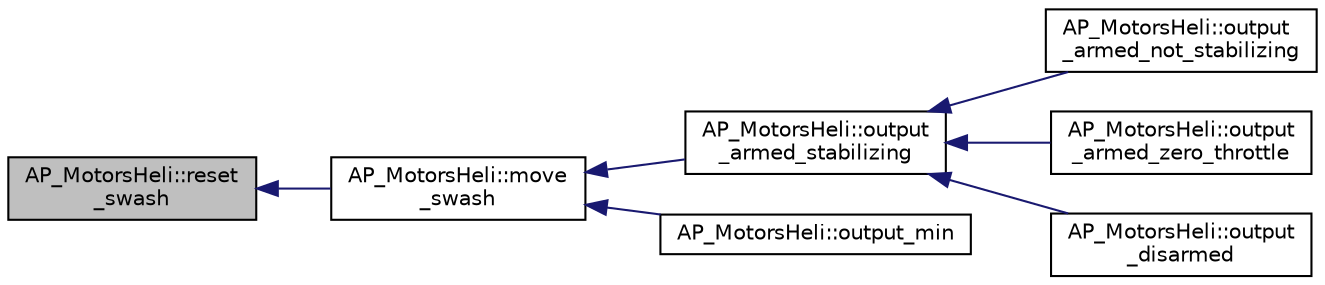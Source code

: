 digraph "AP_MotorsHeli::reset_swash"
{
 // INTERACTIVE_SVG=YES
  edge [fontname="Helvetica",fontsize="10",labelfontname="Helvetica",labelfontsize="10"];
  node [fontname="Helvetica",fontsize="10",shape=record];
  rankdir="LR";
  Node1 [label="AP_MotorsHeli::reset\l_swash",height=0.2,width=0.4,color="black", fillcolor="grey75", style="filled" fontcolor="black"];
  Node1 -> Node2 [dir="back",color="midnightblue",fontsize="10",style="solid",fontname="Helvetica"];
  Node2 [label="AP_MotorsHeli::move\l_swash",height=0.2,width=0.4,color="black", fillcolor="white", style="filled",URL="$classAP__MotorsHeli.html#a50457b8a60a8486755d6673c6631d2d8"];
  Node2 -> Node3 [dir="back",color="midnightblue",fontsize="10",style="solid",fontname="Helvetica"];
  Node3 [label="AP_MotorsHeli::output\l_armed_stabilizing",height=0.2,width=0.4,color="black", fillcolor="white", style="filled",URL="$classAP__MotorsHeli.html#a85918ee9be140eee1738ca2898fc6513"];
  Node3 -> Node4 [dir="back",color="midnightblue",fontsize="10",style="solid",fontname="Helvetica"];
  Node4 [label="AP_MotorsHeli::output\l_armed_not_stabilizing",height=0.2,width=0.4,color="black", fillcolor="white", style="filled",URL="$classAP__MotorsHeli.html#af02bef1b954fa23247b9940113c9a59a"];
  Node3 -> Node5 [dir="back",color="midnightblue",fontsize="10",style="solid",fontname="Helvetica"];
  Node5 [label="AP_MotorsHeli::output\l_armed_zero_throttle",height=0.2,width=0.4,color="black", fillcolor="white", style="filled",URL="$classAP__MotorsHeli.html#ad5752cdd84e25803d1889ac66817c221"];
  Node3 -> Node6 [dir="back",color="midnightblue",fontsize="10",style="solid",fontname="Helvetica"];
  Node6 [label="AP_MotorsHeli::output\l_disarmed",height=0.2,width=0.4,color="black", fillcolor="white", style="filled",URL="$classAP__MotorsHeli.html#a82bbdd9f88cb6a1e2ab13fafddafe639"];
  Node2 -> Node7 [dir="back",color="midnightblue",fontsize="10",style="solid",fontname="Helvetica"];
  Node7 [label="AP_MotorsHeli::output_min",height=0.2,width=0.4,color="black", fillcolor="white", style="filled",URL="$classAP__MotorsHeli.html#a42fa16716c5bd1f3e06f89c3f0579672"];
}
